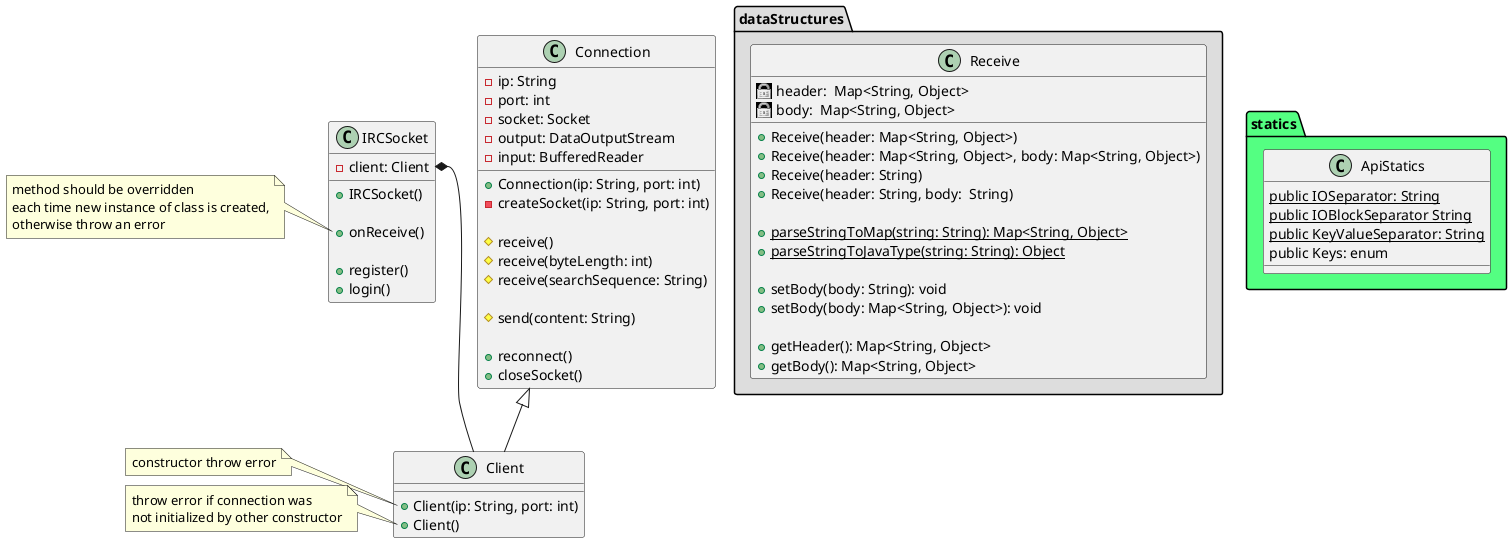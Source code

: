 @startuml
sprite $readonly[16x16/16z] {
DOzH4iKW20CV4Y1jt-ZzRrl0kZ-w4pFWMibDydhMnmneOfpRG-696LiV82gX-R_yKf-xPdUTLDyzjgjx8CawcGb-1n5f7z8CrNOPK34JsF5yOD5vdDnZm51k
dLSTd-Sbry-1dukSSUtr5uyDrmi0
}

class Connection {
   - ip: String
   - port: int
   - socket: Socket
   - output: DataOutputStream
   - input: BufferedReader

   + Connection(ip: String, port: int)
   - createSocket(ip: String, port: int)

   # receive()
   # receive(byteLength: int)
   # receive(searchSequence: String)

   # send(content: String)

   + reconnect()
   + closeSocket()
}

class Client extends Connection {
 + Client(ip: String, port: int)
 + Client()
}

note left of Client::Client
 constructor throw error
end note

note left of Client::Client()
 throw error if connection was
 not initialized by other constructor
end note

class IRCSocket {
     - client: Client

     + IRCSocket()

     + onReceive()

     + register()
     + login()
'    TODO complete missing methods


}
IRCSocket::client *-- Client

note left of IRCSocket::onReceive()
 method should be overridden
 each time new instance of class is created,
 otherwise throw an error
end note

package "dataStructures" #DDDDDD {

  class Receive {
    <$readonly> header:  Map<String, Object>
    <$readonly> body:  Map<String, Object>

    + Receive(header: Map<String, Object>)
    + Receive(header: Map<String, Object>, body: Map<String, Object>)
    + Receive(header: String)
    + Receive(header: String, body:  String)

    + {static} parseStringToMap(string: String): Map<String, Object>
    + {static} parseStringToJavaType(string: String): Object

    + setBody(body: String): void
    + setBody(body: Map<String, Object>): void

    + getHeader(): Map<String, Object>
    + getBody(): Map<String, Object>
  }
}


package "statics" #54FF82 {
 class ApiStatics {
     public {static} IOSeparator: String
     public {static} IOBlockSeparator String
     public {static} KeyValueSeparator: String
     public Keys: enum
 }
}
@enduml

